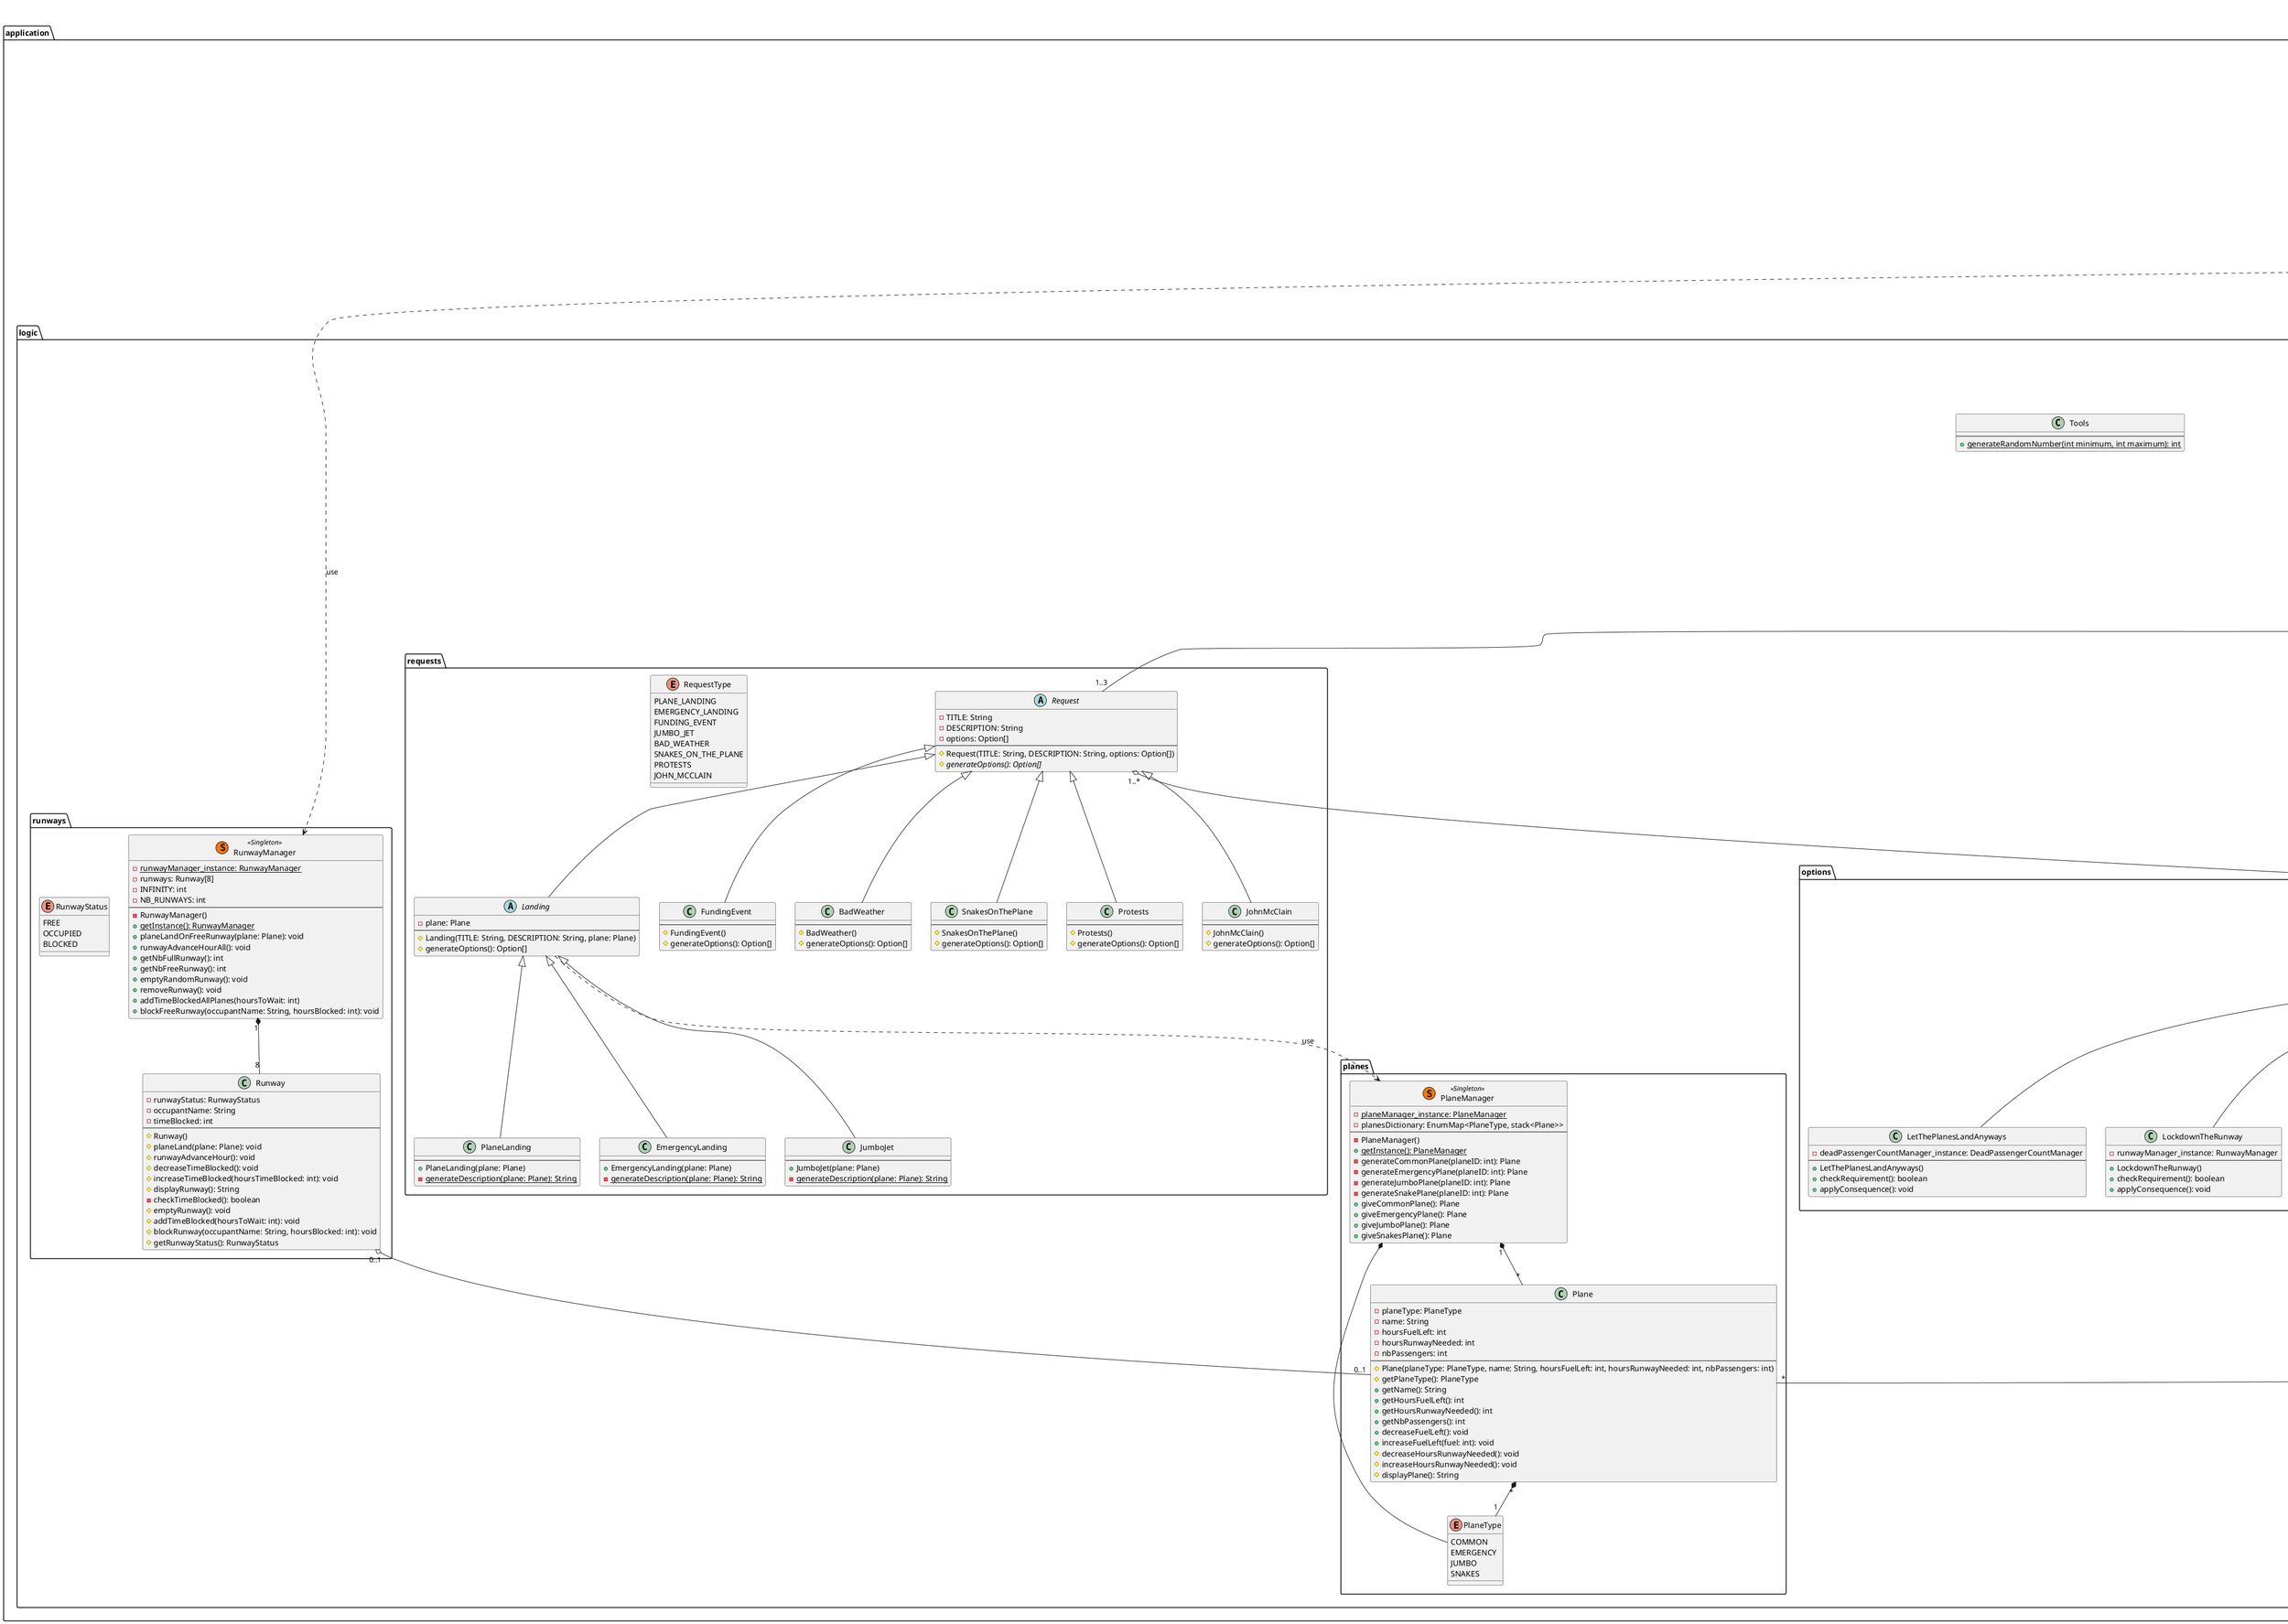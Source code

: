 @startuml

title MOD4B - Class Diagram

package application {

  class MainApplication {
    --
    + main(args: String[]): void
    + startSimulation(userInput: Scanner)
  }

  class Simulation {
    --
    + Simulation(userInput: Scanner)
  }

  package userInterface {

    class UserInputManager << (S,#FF7700) Singleton >> {
        - {static} ui_instance: UserInputManager
        - userInput: Scanner
        --
        - UserInputManager()
        + {static} getInstance(): UserInputManager
        + displayOptions(): void
        + readChosedOption(): int
    }

      package menus {

        class MenuManager << (S,#FF7700) Singleton >> {
            - {static} menuManager_instance: MenuManager
            - menusDictionary: EnumMap<MenuType, Menu>
            --
            - MenuManager()
            + {static} getInstance(): MenuManager
        }

        enum MenuType {
            MAIN
            RUNWAY
            WAITING_PLANES
            ADVANCE_HOUR
            REQUEST
        }

        abstract Menu {
          - menuType: MenuType
          --
          + Menu(MenuType menuType)
          {abstract} + goToMenu(Menu menu): void
          {abstract} + displayMenu(): String
          + printMenuToOutput(): void
        }

        class MainMenu extends Menu {
          --
          + MainMenu()
          + advanceHour(): void
          + goToMenu(Menu menu): void
          + displayMenu(): String
          + checkVisibility(): boolean
        }

        class RunwayMenu extends Menu {
            --
            + RunwayMenu()
            + goToMenu(Menu menu): void
            + displayMenu(): String
        }

        class WaitingPlanesMenu extends Menu {
            --
            + WaitingPlanesMenu()
            + goToMenu(Menu menu): void
            + displayMenu(): String
        }

        class AdvanceHourMenu extends Menu {
            --
            + AdvanceHourMenu()
            + goToMenu(Menu menu): void
            + displayMenu(): String
        }

        class RequestMenu extends Menu {
            --
            + RequestMenu()
            + goToMenu(Menu menu): void
            + displayMenu(): String
        }

      }
  }
  
  package logic {

    class Tools {
        --
        + {static} generateRandomNumber(int minimum, int maximum): int
    }

    package simulationHour {

        class SimulationHourManager << (S,#FF7700) Singleton >> {
            - {static} simulationHourManager_instance: SimulationHourManager
            - simulationHours: SimulationHour[24]
            - pointer: int
            --
            - SimulationHourManager()
            + {static} getInstance(): SimulationHourManager
            - initialiseSimulationHours(): void
            - generateRandomRequest(): Request
            + getCurrentHour(): int
        }

        class SimulationHour {
            - currentHour: int
            - requests: ArrayList<Request>
            --
            + SimulationHour(currentHour: int)
            + getCurrentHour(): int
            + startRequest(request: Request): void
            + hourSummary(): String
        }
      }

      package runways {

        class RunwayManager << (S,#FF7700) Singleton >> {
            - {static} runwayManager_instance: RunwayManager
            - runways: Runway[8]
            - INFINITY: int
            - NB_RUNWAYS: int
            --
            - RunwayManager()
            + {static} getInstance(): RunwayManager
            + planeLandOnFreeRunway(plane: Plane): void
            + runwayAdvanceHourAll(): void
            + getNbFullRunway(): int
            + getNbFreeRunway(): int
            + emptyRandomRunway(): void
            + removeRunway(): void
            + addTimeBlockedAllPlanes(hoursToWait: int)
            + blockFreeRunway(occupantName: String, hoursBlocked: int): void
        }

        enum RunwayStatus {
            FREE
            OCCUPIED
            BLOCKED
        }

        class Runway {
          - runwayStatus: RunwayStatus
          - occupantName: String
          - timeBlocked: int
          --
          # Runway()
          # planeLand(plane: Plane): void
          # runwayAdvanceHour(): void
          # decreaseTimeBlocked(): void
          # increaseTimeBlocked(hoursTimeBlocked: int): void
          # displayRunway(): String
          - checkTimeBlocked(): boolean
          # emptyRunway(): void
          # addTimeBlocked(hoursToWait: int): void
          # blockRunway(occupantName: String, hoursBlocked: int): void
          # getRunwayStatus(): RunwayStatus
        }
      }

      package waitingPlanes {

        class WaitingPlanesManager << (S,#FF7700) Singleton >> {
            - {static} waitingPlanesManager_instance: WaitingPlanesManager
            - waitingPlanes: ArrayList<Plane>
            --
            - WaitingPlanesManager()
            + {static} getInstance(): WaitingPlanesManager
            + addPlaneToWaitingPlanes(plane: Plane): void
            + waitingPlanesAdvanceHour(): int
            + decreaseWaitingPlanesFuel(): void
            + increaseWaitingPlanesFuel(fuel: int): void
            - checkWaitingPlanesFuel(): ArrayList<Plane>
            + crashWaitingPlane(crashingPlane: Plane): void
            - numberDeadPassengersFromCrash(crashingPlane: Plane): int
            + getNbWaitingPlanes(): int
            + getRandomWaitingPlane(): Plane
        }
      }

      package planes {

        class PlaneManager << (S,#FF7700) Singleton >> {
            - {static} planeManager_instance: PlaneManager
            - planesDictionary: EnumMap<PlaneType, stack<Plane>>
            --
            - PlaneManager()
            + {static} getInstance(): PlaneManager
            - generateCommonPlane(planeID: int): Plane
            - generateEmergencyPlane(planeID: int): Plane
            - generateJumboPlane(planeID: int): Plane
            - generateSnakePlane(planeID: int): Plane
            + giveCommonPlane(): Plane
            + giveEmergencyPlane(): Plane
            + giveJumboPlane(): Plane
            + giveSnakesPlane(): Plane
        }

        enum PlaneType {
            COMMON
            EMERGENCY
            JUMBO
            SNAKES
        }

        class Plane {
            - planeType: PlaneType
            - name: String
            - hoursFuelLeft: int
            - hoursRunwayNeeded: int
            - nbPassengers: int
            --
            # Plane(planeType: PlaneType, name: String, hoursFuelLeft: int, hoursRunwayNeeded: int, nbPassengers: int)
            # getPlaneType(): PlaneType
            + getName(): String
            + getHoursFuelLeft(): int
            + getHoursRunwayNeeded(): int
            + getNbPassengers(): int
            + decreaseFuelLeft(): void
            + increaseFuelLeft(fuel: int): void
            # decreaseHoursRunwayNeeded(): void
            # increaseHoursRunwayNeeded(): void
            # displayPlane(): String
        }
      }

      package passengers {

        class DeadPassengerCountManager << (S,#FF7700) Singleton >> {
            - {static} deadPassengerCountManager_instance: DeadPassengerCountManager
            - nbDeadPassengers: int
            --
            - DeadPassengerCountManager()
            + {static} getInstance(): DeadPassengerCountManager
            + getNbDeadPassengers(): int
            + addDeadPassengers(nbDeadPassengersFromCrash: int): void
            + decreaseDeadPassengers(nbRescuedPassengers: int)
        }
      }

      package requests {

          abstract Request {
            - TITLE: String
            - DESCRIPTION: String
            - options: Option[]
            --
            # Request(TITLE: String, DESCRIPTION: String, options: Option[])
            # {abstract} generateOptions(): Option[]
          }

          abstract Landing extends Request {
            - plane: Plane
            --
            # Landing(TITLE: String, DESCRIPTION: String, plane: Plane)
            # generateOptions(): Option[]
          }

          class PlaneLanding extends Landing {
            --
            + PlaneLanding(plane: Plane)
            - {static} generateDescription(plane: Plane): String
          }

          class EmergencyLanding extends Landing {
            --
            + EmergencyLanding(plane: Plane)
            - {static} generateDescription(plane: Plane): String
          }

          class FundingEvent extends Request {
            --
            # FundingEvent()
            # generateOptions(): Option[]
          }

          class JumboJet extends Landing {
            --
            + JumboJet(plane: Plane)
            - {static} generateDescription(plane: Plane): String
          }

          class BadWeather extends Request {
            --
            # BadWeather()
            # generateOptions(): Option[]
          }

          class SnakesOnThePlane extends Request {
            --
            # SnakesOnThePlane()
            # generateOptions(): Option[]
          }

          class Protests extends Request {
            --
            # Protests()
            # generateOptions(): Option[]
          }

          class JohnMcClain extends Request {
            --
            # JohnMcClain()
            # generateOptions(): Option[]
          }

          enum RequestType {
            PLANE_LANDING
            EMERGENCY_LANDING
            FUNDING_EVENT
            JUMBO_JET
            BAD_WEATHER
            SNAKES_ON_THE_PLANE
            PROTESTS
            JOHN_MCCLAIN
          }
        }

        package options {

          abstract Option {
            - DESCRIPTION: String
            --
            # Option(DESCRIPTION: String)
            + {abstract} checkRequirement(): Boolean
            + {abstract} applyConsequence(): void
            + displayOption(): String
          }

          class AllowLanding extends Option {
            - plane: Plane
            - runwayManager_instance: RunwayManager
            --
            + AllowLanding(plane: Plane)
            + checkRequirement(): boolean
            + applyConsequence(): void
          }

          class PlaceOnStandby extends Option {
            - plane: Plane
            - waitingPlanesManager_instance: WaitingPlanesManager
            --
            + PlaceOnStandby(plane: Plane)
            + checkRequirement(): boolean
            + applyConsequence(): void
          }

          class EmptyRandomRunway extends Option {
            - runwayManager_instance: RunwayManager
            --
            + EmptyRandomRunway()
            + checkRequirement(): boolean
            + applyConsequence(): void
          }

          class RescueTeam extends Option {
            - deadPassengerCountManager_instance: DeadPassengerCountManager
            --
            + RescueTeam()
            + checkRequirement(): boolean
            + applyConsequence(): void
          }

          class AirRefueling extends Option {
            - waitingPlanesManager_instance: WaitingPlanesManager
            --
            + AirRefueling()
            + checkRequirement(): boolean
            + applyConsequence(): void
          }

          class CrossWinds extends Option {
            - waitingPlanesManager_instance: WaitingPlanesManager
            --
            + CrossWinds()
            + checkRequirement(): boolean
            + applyConsequence(): void
          }

          class IcyRunWays extends Option {
            - runwayManager_instance: RunwayManager
            --
            + IcyRunWays()
            + checkRequirement(): boolean
            + applyConsequence(): void
          }

          class IceStorm extends Option {
            - runwayManager_instance: RunwayManager
            --
            + IceStorm()
            + checkRequirement(): boolean
            + applyConsequence(): void
          }

          class LetThemLand extends Option {
            - plane: Plane
            - runwayManager_instance: RunwayManager
            --
            + LetThemLand(plane: Plane)
            + checkRequirement(): boolean
            + applyConsequence(): void
          }

          class RefuseThem extends Option {
            - deadPassengerCountManager_instance: DeadPassengerCountManager
            --
            + RefuseThem()
            + checkRequirement(): boolean
            + applyConsequence(): void
          }

          class AllowThemTheSpaceToProtest extends Option {
            - runwayManager_instance: RunwayManager
            --
            + AllowThemTheSpaceToProtest()
            + checkRequirement(): boolean
            + applyConsequence(): void
          }

          class GetPoliceInvolved extends Option {
            - runwayManager_instance: RunwayManager
            --
            + GetPoliceInvolved()
            + checkRequirement(): boolean
            + applyConsequence(): void
          }

          class LetThePlanesLandAnyways extends Option {
            - deadPassengerCountManager_instance: DeadPassengerCountManager
            --
            + LetThePlanesLandAnyways()
            + checkRequirement(): boolean
            + applyConsequence(): void
          }

          class LockdownTheRunway extends Option {
            - runwayManager_instance: RunwayManager
            --
            + LockdownTheRunway()
            + checkRequirement(): boolean
            + applyConsequence(): void
          }

          class LetTheManGo extends Option {
            - deadPassengerCountManager_instance: DeadPassengerCountManager
            - waitingPlanesManager_instance: WaitingPlanesManager
            --
            + LetTheManGo()
            + checkRequirement(): boolean
            + applyConsequence(): void
          }

        }
  }



  MainApplication "1" *-- "1" Simulation
  Menu ..> UserInputManager : use
  Request "1..3" -up-o "1" SimulationHour
  Request "1..*" o-- "2..*" Option
  Runway "0..1" o-- "0..1" Plane

  PlaneManager "1" *-- "*" Plane
  PlaneManager *-- PlaneType
  Plane "*" *-- "1" PlaneType

  Simulation ..> UserInputManager : use
  Simulation ..> DeadPassengerCountManager : use
  Simulation ..> SimulationHourManager : use
  Simulation ..> RunwayManager : use
  Simulation ..> WaitingPlanesManager : use

  Landing ..> PlaneManager : use

  MenuManager "1" *-- "*" MenuType
  MenuManager *-- Menu

  Menu "*" -right- "1" MenuType

  SimulationHourManager "1" *-- "24" SimulationHour
  RunwayManager "1" *-- "8" Runway
  WaitingPlanesManager "0..1" *-- "*" Plane

}

@enduml

